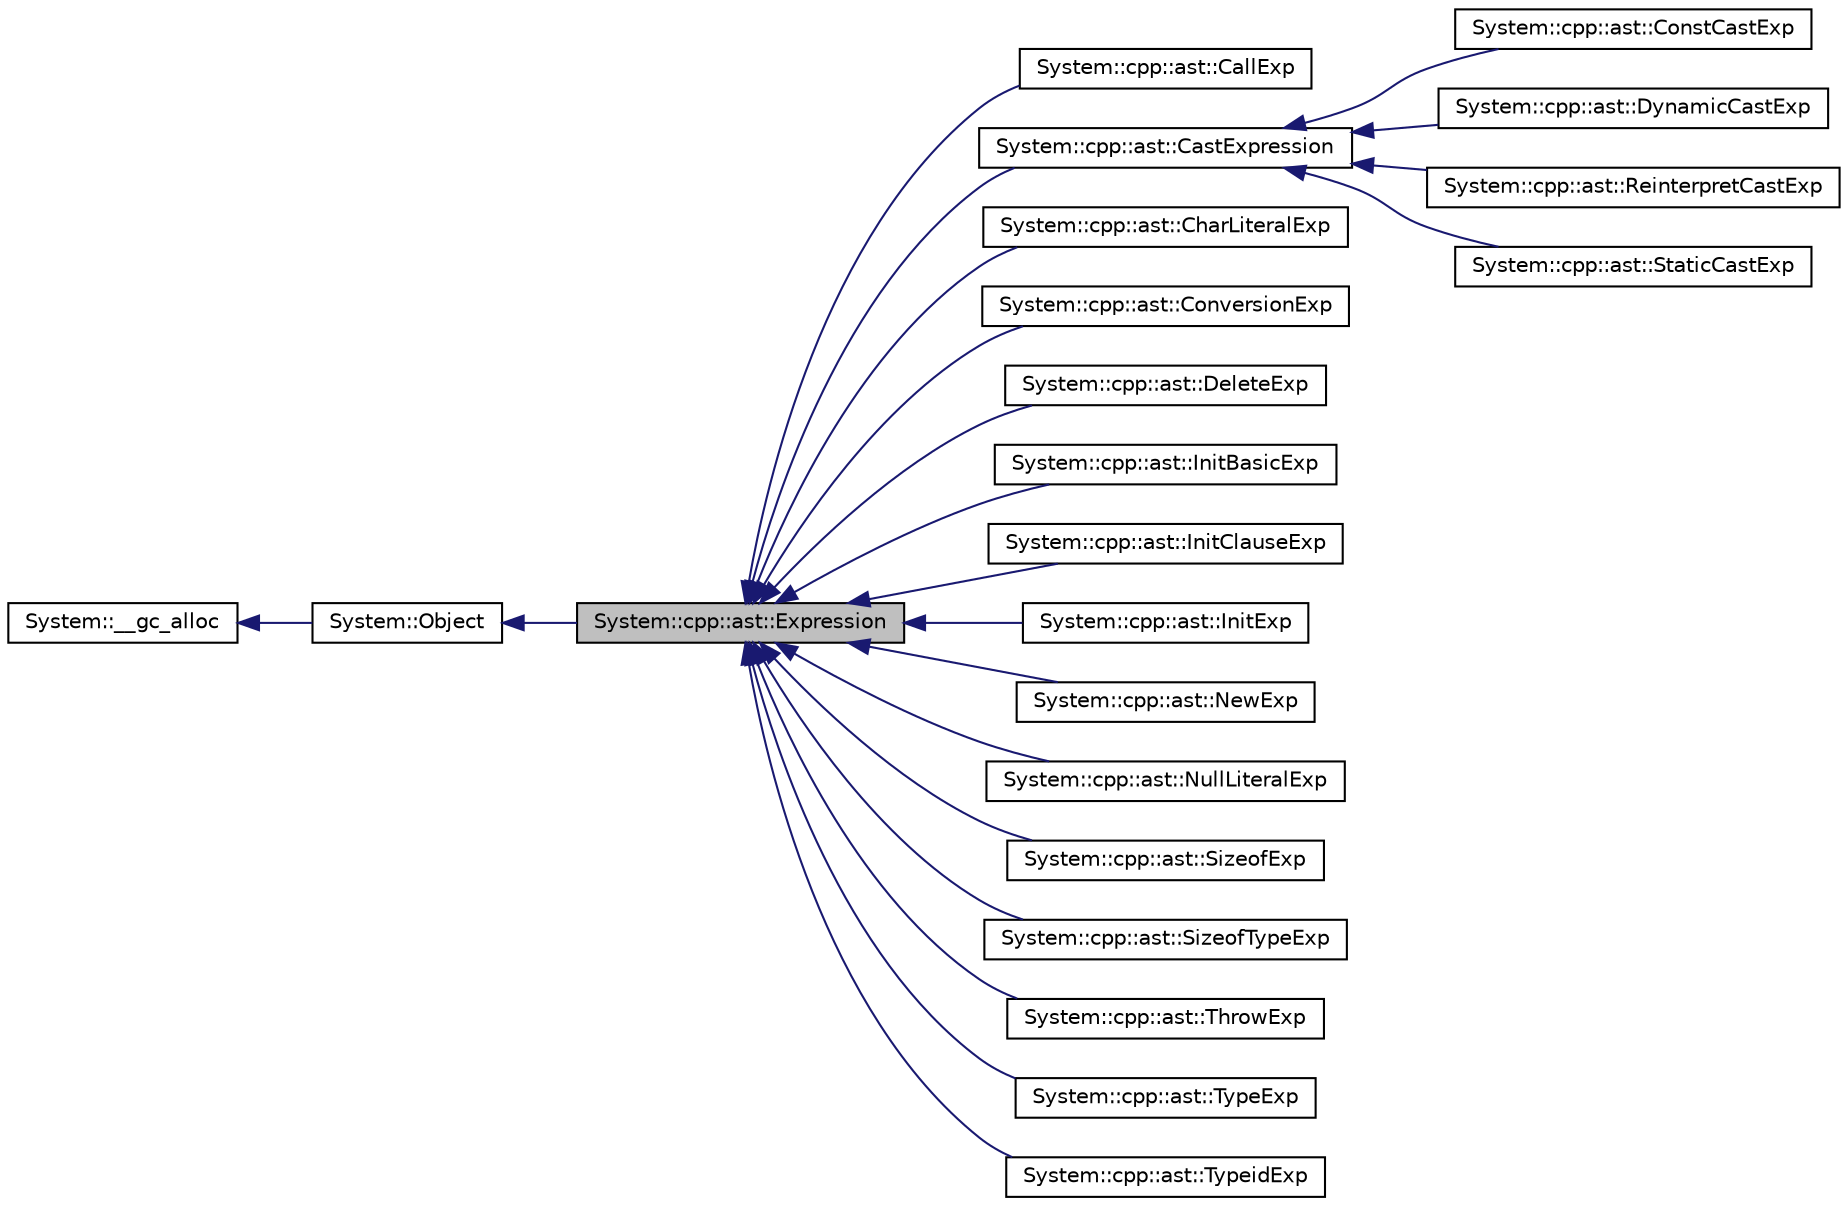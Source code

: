 digraph G
{
  edge [fontname="Helvetica",fontsize="10",labelfontname="Helvetica",labelfontsize="10"];
  node [fontname="Helvetica",fontsize="10",shape=record];
  rankdir="LR";
  Node1 [label="System::cpp::ast::Expression",height=0.2,width=0.4,color="black", fillcolor="grey75", style="filled" fontcolor="black"];
  Node2 -> Node1 [dir="back",color="midnightblue",fontsize="10",style="solid",fontname="Helvetica"];
  Node2 [label="System::Object",height=0.2,width=0.4,color="black", fillcolor="white", style="filled",URL="$class_system_1_1_object.html"];
  Node3 -> Node2 [dir="back",color="midnightblue",fontsize="10",style="solid",fontname="Helvetica"];
  Node3 [label="System::__gc_alloc",height=0.2,width=0.4,color="black", fillcolor="white", style="filled",URL="$class_system_1_1____gc__alloc.html"];
  Node1 -> Node4 [dir="back",color="midnightblue",fontsize="10",style="solid",fontname="Helvetica"];
  Node4 [label="System::cpp::ast::CallExp",height=0.2,width=0.4,color="black", fillcolor="white", style="filled",URL="$class_system_1_1cpp_1_1ast_1_1_call_exp.html"];
  Node1 -> Node5 [dir="back",color="midnightblue",fontsize="10",style="solid",fontname="Helvetica"];
  Node5 [label="System::cpp::ast::CastExpression",height=0.2,width=0.4,color="black", fillcolor="white", style="filled",URL="$class_system_1_1cpp_1_1ast_1_1_cast_expression.html"];
  Node5 -> Node6 [dir="back",color="midnightblue",fontsize="10",style="solid",fontname="Helvetica"];
  Node6 [label="System::cpp::ast::ConstCastExp",height=0.2,width=0.4,color="black", fillcolor="white", style="filled",URL="$class_system_1_1cpp_1_1ast_1_1_const_cast_exp.html"];
  Node5 -> Node7 [dir="back",color="midnightblue",fontsize="10",style="solid",fontname="Helvetica"];
  Node7 [label="System::cpp::ast::DynamicCastExp",height=0.2,width=0.4,color="black", fillcolor="white", style="filled",URL="$class_system_1_1cpp_1_1ast_1_1_dynamic_cast_exp.html"];
  Node5 -> Node8 [dir="back",color="midnightblue",fontsize="10",style="solid",fontname="Helvetica"];
  Node8 [label="System::cpp::ast::ReinterpretCastExp",height=0.2,width=0.4,color="black", fillcolor="white", style="filled",URL="$class_system_1_1cpp_1_1ast_1_1_reinterpret_cast_exp.html"];
  Node5 -> Node9 [dir="back",color="midnightblue",fontsize="10",style="solid",fontname="Helvetica"];
  Node9 [label="System::cpp::ast::StaticCastExp",height=0.2,width=0.4,color="black", fillcolor="white", style="filled",URL="$class_system_1_1cpp_1_1ast_1_1_static_cast_exp.html"];
  Node1 -> Node10 [dir="back",color="midnightblue",fontsize="10",style="solid",fontname="Helvetica"];
  Node10 [label="System::cpp::ast::CharLiteralExp",height=0.2,width=0.4,color="black", fillcolor="white", style="filled",URL="$class_system_1_1cpp_1_1ast_1_1_char_literal_exp.html"];
  Node1 -> Node11 [dir="back",color="midnightblue",fontsize="10",style="solid",fontname="Helvetica"];
  Node11 [label="System::cpp::ast::ConversionExp",height=0.2,width=0.4,color="black", fillcolor="white", style="filled",URL="$class_system_1_1cpp_1_1ast_1_1_conversion_exp.html"];
  Node1 -> Node12 [dir="back",color="midnightblue",fontsize="10",style="solid",fontname="Helvetica"];
  Node12 [label="System::cpp::ast::DeleteExp",height=0.2,width=0.4,color="black", fillcolor="white", style="filled",URL="$class_system_1_1cpp_1_1ast_1_1_delete_exp.html"];
  Node1 -> Node13 [dir="back",color="midnightblue",fontsize="10",style="solid",fontname="Helvetica"];
  Node13 [label="System::cpp::ast::InitBasicExp",height=0.2,width=0.4,color="black", fillcolor="white", style="filled",URL="$class_system_1_1cpp_1_1ast_1_1_init_basic_exp.html"];
  Node1 -> Node14 [dir="back",color="midnightblue",fontsize="10",style="solid",fontname="Helvetica"];
  Node14 [label="System::cpp::ast::InitClauseExp",height=0.2,width=0.4,color="black", fillcolor="white", style="filled",URL="$class_system_1_1cpp_1_1ast_1_1_init_clause_exp.html"];
  Node1 -> Node15 [dir="back",color="midnightblue",fontsize="10",style="solid",fontname="Helvetica"];
  Node15 [label="System::cpp::ast::InitExp",height=0.2,width=0.4,color="black", fillcolor="white", style="filled",URL="$class_system_1_1cpp_1_1ast_1_1_init_exp.html"];
  Node1 -> Node16 [dir="back",color="midnightblue",fontsize="10",style="solid",fontname="Helvetica"];
  Node16 [label="System::cpp::ast::NewExp",height=0.2,width=0.4,color="black", fillcolor="white", style="filled",URL="$class_system_1_1cpp_1_1ast_1_1_new_exp.html"];
  Node1 -> Node17 [dir="back",color="midnightblue",fontsize="10",style="solid",fontname="Helvetica"];
  Node17 [label="System::cpp::ast::NullLiteralExp",height=0.2,width=0.4,color="black", fillcolor="white", style="filled",URL="$class_system_1_1cpp_1_1ast_1_1_null_literal_exp.html"];
  Node1 -> Node18 [dir="back",color="midnightblue",fontsize="10",style="solid",fontname="Helvetica"];
  Node18 [label="System::cpp::ast::SizeofExp",height=0.2,width=0.4,color="black", fillcolor="white", style="filled",URL="$class_system_1_1cpp_1_1ast_1_1_sizeof_exp.html"];
  Node1 -> Node19 [dir="back",color="midnightblue",fontsize="10",style="solid",fontname="Helvetica"];
  Node19 [label="System::cpp::ast::SizeofTypeExp",height=0.2,width=0.4,color="black", fillcolor="white", style="filled",URL="$class_system_1_1cpp_1_1ast_1_1_sizeof_type_exp.html"];
  Node1 -> Node20 [dir="back",color="midnightblue",fontsize="10",style="solid",fontname="Helvetica"];
  Node20 [label="System::cpp::ast::ThrowExp",height=0.2,width=0.4,color="black", fillcolor="white", style="filled",URL="$class_system_1_1cpp_1_1ast_1_1_throw_exp.html"];
  Node1 -> Node21 [dir="back",color="midnightblue",fontsize="10",style="solid",fontname="Helvetica"];
  Node21 [label="System::cpp::ast::TypeExp",height=0.2,width=0.4,color="black", fillcolor="white", style="filled",URL="$class_system_1_1cpp_1_1ast_1_1_type_exp.html"];
  Node1 -> Node22 [dir="back",color="midnightblue",fontsize="10",style="solid",fontname="Helvetica"];
  Node22 [label="System::cpp::ast::TypeidExp",height=0.2,width=0.4,color="black", fillcolor="white", style="filled",URL="$class_system_1_1cpp_1_1ast_1_1_typeid_exp.html"];
}
